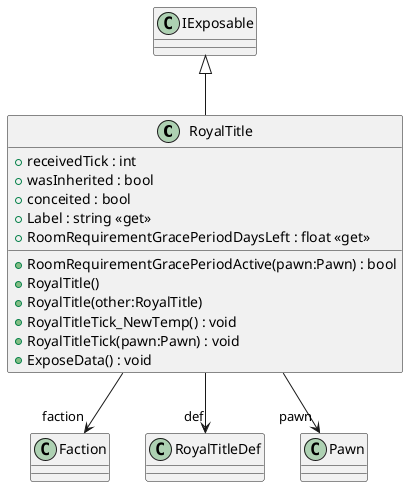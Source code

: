 @startuml
class RoyalTitle {
    + receivedTick : int
    + wasInherited : bool
    + conceited : bool
    + Label : string <<get>>
    + RoomRequirementGracePeriodDaysLeft : float <<get>>
    + RoomRequirementGracePeriodActive(pawn:Pawn) : bool
    + RoyalTitle()
    + RoyalTitle(other:RoyalTitle)
    + RoyalTitleTick_NewTemp() : void
    + RoyalTitleTick(pawn:Pawn) : void
    + ExposeData() : void
}
IExposable <|-- RoyalTitle
RoyalTitle --> "faction" Faction
RoyalTitle --> "def" RoyalTitleDef
RoyalTitle --> "pawn" Pawn
@enduml
